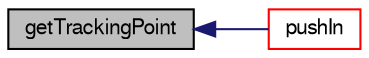 digraph "getTrackingPoint"
{
  bgcolor="transparent";
  edge [fontname="FreeSans",fontsize="10",labelfontname="FreeSans",labelfontsize="10"];
  node [fontname="FreeSans",fontsize="10",shape=record];
  rankdir="LR";
  Node1114 [label="getTrackingPoint",height=0.2,width=0.4,color="black", fillcolor="grey75", style="filled", fontcolor="black"];
  Node1114 -> Node1115 [dir="back",color="midnightblue",fontsize="10",style="solid",fontname="FreeSans"];
  Node1115 [label="pushIn",height=0.2,width=0.4,color="red",URL="$a29314.html#ac80a479d77127e652bb467f195367fa5",tooltip="Moves sample in direction of -n to it is &#39;inside&#39; of faceI. "];
}
